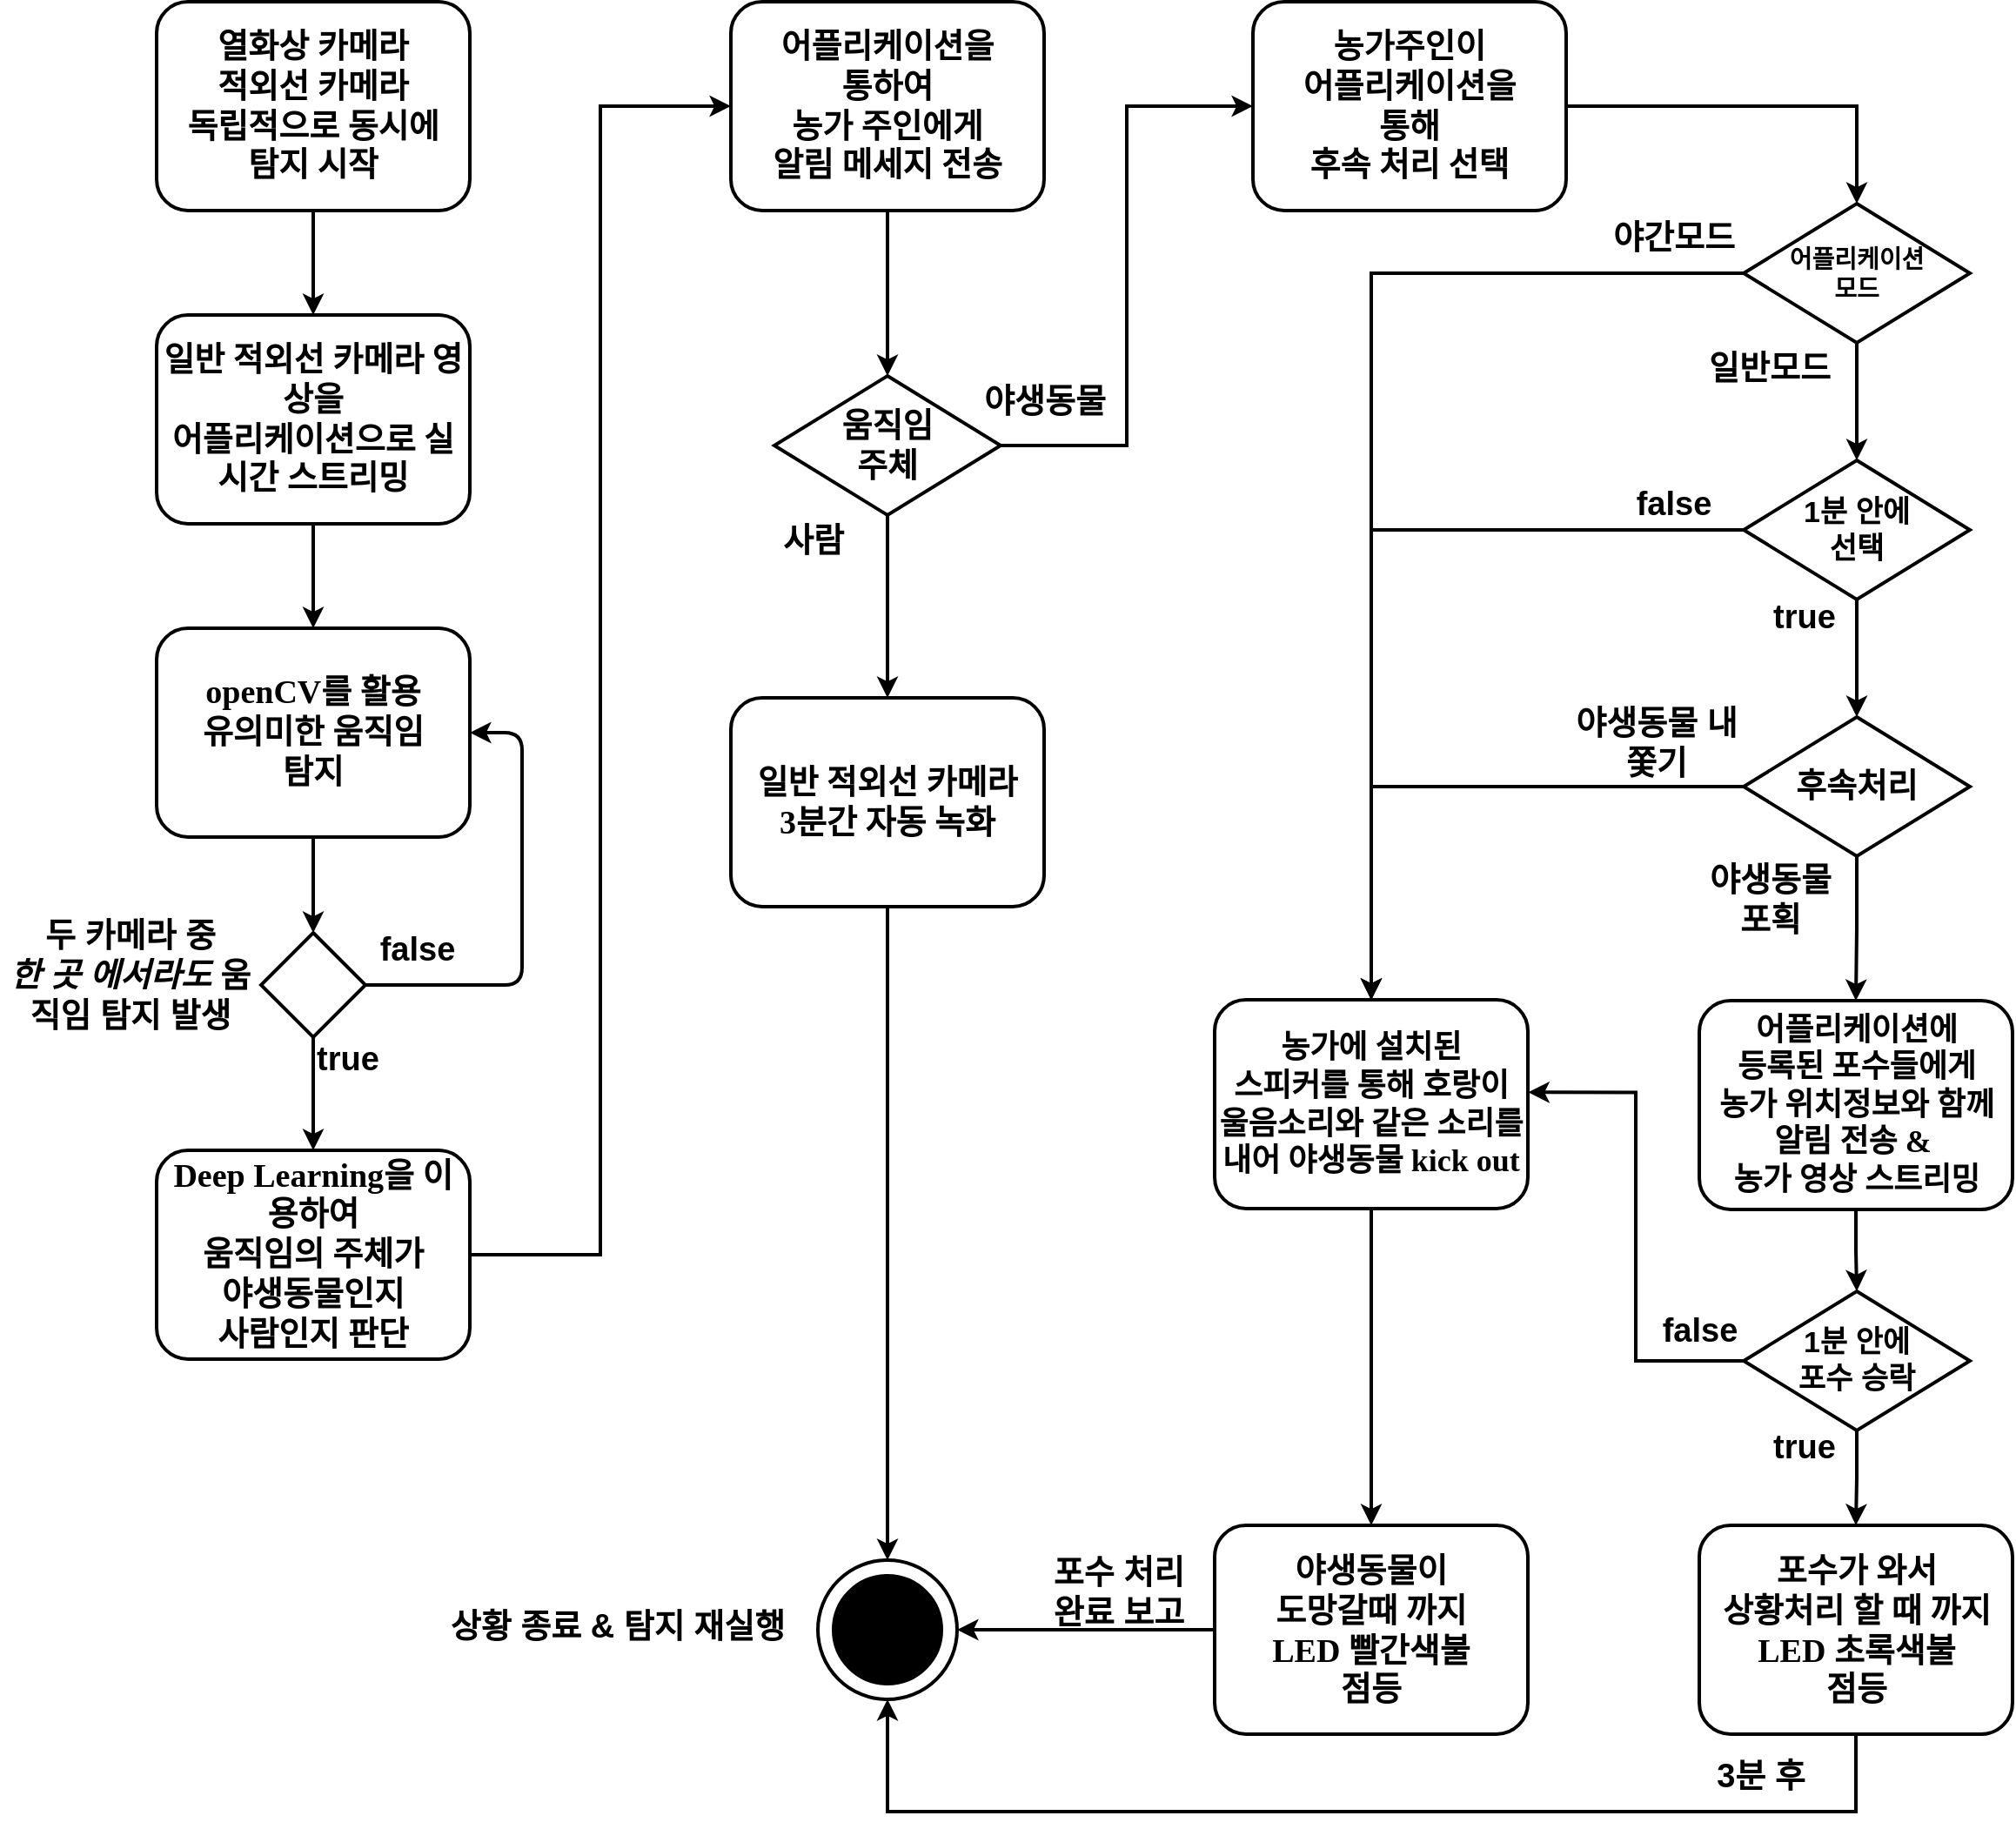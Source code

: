 <mxfile version="10.6.0" type="device"><diagram id="XDs4UFe3idEnsUkrNKZ3" name="Page-1"><mxGraphModel dx="1180" dy="1779" grid="1" gridSize="10" guides="1" tooltips="1" connect="1" arrows="1" fold="1" page="1" pageScale="1" pageWidth="827" pageHeight="1169" math="0" shadow="0"><root><mxCell id="0"/><mxCell id="1" parent="0"/><mxCell id="oJjzqGof7yWvN7IktxfQ-36" value="" style="edgeStyle=orthogonalEdgeStyle;rounded=0;orthogonalLoop=1;jettySize=auto;html=1;strokeWidth=2;" parent="1" source="XMaDD3yw1mgaZYednRcY-1" target="oJjzqGof7yWvN7IktxfQ-35" edge="1"><mxGeometry relative="1" as="geometry"/></mxCell><mxCell id="XMaDD3yw1mgaZYednRcY-1" value="&lt;font style=&quot;font-size: 19px&quot;&gt;&lt;b&gt;열화상 카메라&lt;br&gt;적외선 카메라&lt;br&gt;독립적으로 동시에&lt;br&gt;탐지 시작&lt;/b&gt;&lt;/font&gt;&lt;br&gt;" style="rounded=1;whiteSpace=wrap;html=1;shadow=0;labelBackgroundColor=none;strokeColor=#000000;strokeWidth=2;fillColor=#ffffff;fontFamily=Verdana;fontSize=12;fontColor=#000000;align=center;" parent="1" vertex="1"><mxGeometry x="340" y="-330" width="180" height="120" as="geometry"/></mxCell><mxCell id="oJjzqGof7yWvN7IktxfQ-37" value="" style="edgeStyle=orthogonalEdgeStyle;rounded=0;orthogonalLoop=1;jettySize=auto;html=1;strokeWidth=2;" parent="1" source="oJjzqGof7yWvN7IktxfQ-35" target="XMaDD3yw1mgaZYednRcY-2" edge="1"><mxGeometry relative="1" as="geometry"/></mxCell><mxCell id="oJjzqGof7yWvN7IktxfQ-35" value="&lt;font style=&quot;font-size: 19px&quot;&gt;&lt;b&gt;일반 적외선 카메라 영상을 &lt;br&gt;어플리케이션으로 실시간 스트리밍&lt;/b&gt;&lt;/font&gt;&lt;br&gt;" style="rounded=1;whiteSpace=wrap;html=1;shadow=0;labelBackgroundColor=none;strokeColor=#000000;strokeWidth=2;fillColor=#ffffff;fontFamily=Verdana;fontSize=12;fontColor=#000000;align=center;" parent="1" vertex="1"><mxGeometry x="340" y="-150" width="180" height="120" as="geometry"/></mxCell><mxCell id="XMaDD3yw1mgaZYednRcY-5" value="" style="edgeStyle=orthogonalEdgeStyle;rounded=0;orthogonalLoop=1;jettySize=auto;html=1;exitX=0.5;exitY=1;exitDx=0;exitDy=0;strokeWidth=2;" parent="1" source="XMaDD3yw1mgaZYednRcY-8" target="XMaDD3yw1mgaZYednRcY-4" edge="1"><mxGeometry relative="1" as="geometry"><mxPoint x="440" y="360" as="sourcePoint"/></mxGeometry></mxCell><mxCell id="XMaDD3yw1mgaZYednRcY-9" value="" style="edgeStyle=orthogonalEdgeStyle;rounded=0;orthogonalLoop=1;jettySize=auto;html=1;strokeWidth=2;" parent="1" source="XMaDD3yw1mgaZYednRcY-2" target="XMaDD3yw1mgaZYednRcY-8" edge="1"><mxGeometry relative="1" as="geometry"/></mxCell><mxCell id="XMaDD3yw1mgaZYednRcY-2" value="&lt;font style=&quot;font-size: 19px&quot;&gt;&lt;b&gt;openCV를 활용&lt;br&gt;유의미한 움직임 &lt;br&gt;탐지&lt;/b&gt;&lt;/font&gt;&lt;br&gt;" style="rounded=1;whiteSpace=wrap;html=1;shadow=0;labelBackgroundColor=none;strokeColor=#000000;strokeWidth=2;fillColor=#ffffff;fontFamily=Verdana;fontSize=12;fontColor=#000000;align=center;" parent="1" vertex="1"><mxGeometry x="340" y="30" width="180" height="120" as="geometry"/></mxCell><mxCell id="8-bhGZjvUHgWmGq_ny1R-2" value="" style="edgeStyle=orthogonalEdgeStyle;rounded=0;orthogonalLoop=1;jettySize=auto;html=1;entryX=0;entryY=0.5;entryDx=0;entryDy=0;strokeWidth=2;" parent="1" source="XMaDD3yw1mgaZYednRcY-4" target="XMaDD3yw1mgaZYednRcY-14" edge="1"><mxGeometry relative="1" as="geometry"><mxPoint x="600" y="390" as="targetPoint"/></mxGeometry></mxCell><mxCell id="XMaDD3yw1mgaZYednRcY-4" value="&lt;font style=&quot;font-size: 19px&quot;&gt;&lt;b&gt;Deep Learning을 이용하여 &lt;br&gt;움직임의 주체가 &lt;br&gt;야생동물인지 &lt;br&gt;사람인지 판단&lt;/b&gt;&lt;/font&gt;" style="rounded=1;whiteSpace=wrap;html=1;shadow=0;labelBackgroundColor=none;strokeColor=#000000;strokeWidth=2;fillColor=#ffffff;fontFamily=Verdana;fontSize=12;fontColor=#000000;align=center;" parent="1" vertex="1"><mxGeometry x="340" y="330" width="180" height="120" as="geometry"/></mxCell><mxCell id="8-bhGZjvUHgWmGq_ny1R-4" value="" style="edgeStyle=orthogonalEdgeStyle;rounded=0;orthogonalLoop=1;jettySize=auto;html=1;strokeWidth=2;entryX=0.5;entryY=0;entryDx=0;entryDy=0;" parent="1" source="XMaDD3yw1mgaZYednRcY-14" target="XMaDD3yw1mgaZYednRcY-16" edge="1"><mxGeometry relative="1" as="geometry"><mxPoint x="760" y="-130" as="targetPoint"/></mxGeometry></mxCell><mxCell id="XMaDD3yw1mgaZYednRcY-14" value="&lt;font style=&quot;font-size: 19px&quot;&gt;&lt;b&gt;어플리케이션을&lt;br&gt;통하여&lt;br&gt;농가 주인에게&lt;br&gt;알림 메세지 전송&lt;/b&gt;&lt;/font&gt;&lt;br&gt;" style="rounded=1;whiteSpace=wrap;html=1;shadow=0;labelBackgroundColor=none;strokeColor=#000000;strokeWidth=2;fillColor=#ffffff;fontFamily=Verdana;fontSize=12;fontColor=#000000;align=center;" parent="1" vertex="1"><mxGeometry x="670" y="-330" width="180" height="120" as="geometry"/></mxCell><mxCell id="XMaDD3yw1mgaZYednRcY-8" value="" style="rhombus;whiteSpace=wrap;html=1;strokeWidth=2;" parent="1" vertex="1"><mxGeometry x="400" y="205" width="60" height="60" as="geometry"/></mxCell><mxCell id="XMaDD3yw1mgaZYednRcY-10" value="" style="endArrow=classic;html=1;exitX=1;exitY=0.5;exitDx=0;exitDy=0;entryX=1;entryY=0.5;entryDx=0;entryDy=0;strokeWidth=2;" parent="1" source="XMaDD3yw1mgaZYednRcY-8" target="XMaDD3yw1mgaZYednRcY-2" edge="1"><mxGeometry width="50" height="50" relative="1" as="geometry"><mxPoint x="580" y="290" as="sourcePoint"/><mxPoint x="630" y="240" as="targetPoint"/><Array as="points"><mxPoint x="550" y="235"/><mxPoint x="550" y="90"/></Array></mxGeometry></mxCell><mxCell id="XMaDD3yw1mgaZYednRcY-11" value="&lt;font style=&quot;font-size: 19px&quot;&gt;&lt;b&gt;두 카메라 중 &lt;br&gt;&lt;i&gt;한 곳 에서라도&lt;/i&gt; 움직임 탐지 발생&lt;/b&gt;&lt;/font&gt;" style="text;html=1;strokeColor=none;fillColor=none;align=center;verticalAlign=middle;whiteSpace=wrap;rounded=0;" parent="1" vertex="1"><mxGeometry x="250" y="220" width="150" height="20" as="geometry"/></mxCell><mxCell id="XMaDD3yw1mgaZYednRcY-12" value="&lt;b&gt;false&lt;/b&gt;" style="text;html=1;strokeColor=none;fillColor=none;align=center;verticalAlign=middle;whiteSpace=wrap;rounded=0;fontSize=19;" parent="1" vertex="1"><mxGeometry x="470" y="205" width="40" height="20" as="geometry"/></mxCell><mxCell id="XMaDD3yw1mgaZYednRcY-13" value="&lt;font style=&quot;font-size: 19px&quot;&gt;&lt;b&gt;true&lt;/b&gt;&lt;/font&gt;" style="text;html=1;strokeColor=none;fillColor=none;align=center;verticalAlign=middle;whiteSpace=wrap;rounded=0;" parent="1" vertex="1"><mxGeometry x="430" y="267.5" width="40" height="20" as="geometry"/></mxCell><mxCell id="XMaDD3yw1mgaZYednRcY-32" value="" style="edgeStyle=orthogonalEdgeStyle;rounded=0;orthogonalLoop=1;jettySize=auto;html=1;entryX=0;entryY=0.5;entryDx=0;entryDy=0;strokeWidth=2;" parent="1" source="XMaDD3yw1mgaZYednRcY-16" target="XMaDD3yw1mgaZYednRcY-26" edge="1"><mxGeometry relative="1" as="geometry"><mxPoint x="575" y="430" as="targetPoint"/></mxGeometry></mxCell><mxCell id="8-bhGZjvUHgWmGq_ny1R-6" value="" style="edgeStyle=orthogonalEdgeStyle;rounded=0;orthogonalLoop=1;jettySize=auto;html=1;strokeWidth=2;entryX=0.5;entryY=0;entryDx=0;entryDy=0;" parent="1" source="XMaDD3yw1mgaZYednRcY-16" target="XMaDD3yw1mgaZYednRcY-22" edge="1"><mxGeometry relative="1" as="geometry"><mxPoint x="760" y="45" as="targetPoint"/></mxGeometry></mxCell><mxCell id="XMaDD3yw1mgaZYednRcY-16" value="&lt;font style=&quot;font-size: 19px&quot;&gt;&lt;b&gt;움직임 &lt;br&gt;주체&lt;/b&gt;&lt;/font&gt;" style="rhombus;whiteSpace=wrap;html=1;strokeWidth=2;" parent="1" vertex="1"><mxGeometry x="695" y="-115" width="130" height="80" as="geometry"/></mxCell><mxCell id="8-bhGZjvUHgWmGq_ny1R-11" value="" style="edgeStyle=orthogonalEdgeStyle;rounded=0;orthogonalLoop=1;jettySize=auto;html=1;strokeWidth=2;entryX=0.5;entryY=0;entryDx=0;entryDy=0;" parent="1" source="XMaDD3yw1mgaZYednRcY-22" target="e6UDAhUltYAGz7xFA6i--5" edge="1"><mxGeometry relative="1" as="geometry"><mxPoint x="760" y="225" as="targetPoint"/></mxGeometry></mxCell><mxCell id="XMaDD3yw1mgaZYednRcY-22" value="&lt;font style=&quot;font-size: 19px&quot;&gt;&lt;b&gt;일반 적외선 카메라&lt;br&gt;3분간 자동 녹화&lt;/b&gt;&lt;/font&gt;&lt;br&gt;" style="rounded=1;whiteSpace=wrap;html=1;shadow=0;labelBackgroundColor=none;strokeColor=#000000;strokeWidth=2;fillColor=#ffffff;fontFamily=Verdana;fontSize=12;fontColor=#000000;align=center;" parent="1" vertex="1"><mxGeometry x="670" y="70" width="180" height="120" as="geometry"/></mxCell><mxCell id="XMaDD3yw1mgaZYednRcY-25" value="&lt;font style=&quot;font-size: 19px&quot;&gt;&lt;b&gt;사람&lt;/b&gt;&lt;/font&gt;" style="text;html=1;strokeColor=none;fillColor=none;align=center;verticalAlign=middle;whiteSpace=wrap;rounded=0;" parent="1" vertex="1"><mxGeometry x="695" y="-30" width="45" height="20" as="geometry"/></mxCell><mxCell id="XMaDD3yw1mgaZYednRcY-28" value="" style="edgeStyle=orthogonalEdgeStyle;rounded=0;orthogonalLoop=1;jettySize=auto;html=1;exitX=0.5;exitY=1;exitDx=0;exitDy=0;strokeWidth=2;" parent="1" source="oJjzqGof7yWvN7IktxfQ-11" target="XMaDD3yw1mgaZYednRcY-27" edge="1"><mxGeometry relative="1" as="geometry"><mxPoint x="1297" y="21" as="sourcePoint"/></mxGeometry></mxCell><mxCell id="8-bhGZjvUHgWmGq_ny1R-9" value="" style="edgeStyle=orthogonalEdgeStyle;rounded=0;orthogonalLoop=1;jettySize=auto;html=1;strokeWidth=2;entryX=0.5;entryY=0;entryDx=0;entryDy=0;" parent="1" source="XMaDD3yw1mgaZYednRcY-26" target="oJjzqGof7yWvN7IktxfQ-12" edge="1"><mxGeometry relative="1" as="geometry"><mxPoint x="1230" y="-270" as="targetPoint"/></mxGeometry></mxCell><mxCell id="XMaDD3yw1mgaZYednRcY-26" value="&lt;font style=&quot;font-size: 19px&quot;&gt;&lt;b&gt;농가주인이 &lt;br&gt;어플리케이션을 &lt;br&gt;통해&lt;br&gt;후속 처리 선택&lt;/b&gt;&lt;/font&gt;&lt;br&gt;" style="rounded=1;whiteSpace=wrap;html=1;shadow=0;labelBackgroundColor=none;strokeColor=#000000;strokeWidth=2;fillColor=#ffffff;fontFamily=Verdana;fontSize=12;fontColor=#000000;align=center;" parent="1" vertex="1"><mxGeometry x="970" y="-330" width="180" height="120" as="geometry"/></mxCell><mxCell id="XMaDD3yw1mgaZYednRcY-36" value="" style="edgeStyle=orthogonalEdgeStyle;rounded=0;orthogonalLoop=1;jettySize=auto;html=1;strokeWidth=2;" parent="1" source="XMaDD3yw1mgaZYednRcY-27" target="oJjzqGof7yWvN7IktxfQ-2" edge="1"><mxGeometry relative="1" as="geometry"><mxPoint x="1297" y="171" as="targetPoint"/></mxGeometry></mxCell><mxCell id="XMaDD3yw1mgaZYednRcY-38" value="" style="edgeStyle=orthogonalEdgeStyle;rounded=0;orthogonalLoop=1;jettySize=auto;html=1;entryX=0.5;entryY=0;entryDx=0;entryDy=0;strokeWidth=2;" parent="1" source="XMaDD3yw1mgaZYednRcY-27" target="oJjzqGof7yWvN7IktxfQ-1" edge="1"><mxGeometry relative="1" as="geometry"><mxPoint x="1487" y="171" as="targetPoint"/></mxGeometry></mxCell><mxCell id="XMaDD3yw1mgaZYednRcY-27" value="&lt;font style=&quot;font-size: 19px&quot;&gt;&lt;b&gt;후속처리&lt;/b&gt;&lt;/font&gt;" style="rhombus;whiteSpace=wrap;html=1;strokeWidth=2;" parent="1" vertex="1"><mxGeometry x="1252" y="81" width="130" height="80" as="geometry"/></mxCell><mxCell id="XMaDD3yw1mgaZYednRcY-33" value="&lt;font style=&quot;font-size: 19px&quot;&gt;&lt;b&gt;야생동물&lt;/b&gt;&lt;/font&gt;" style="text;html=1;strokeColor=none;fillColor=none;align=center;verticalAlign=middle;whiteSpace=wrap;rounded=0;" parent="1" vertex="1"><mxGeometry x="807.5" y="-110" width="85" height="20" as="geometry"/></mxCell><mxCell id="XMaDD3yw1mgaZYednRcY-42" value="&lt;font style=&quot;font-size: 19px&quot;&gt;&lt;b&gt;야생동물 포획&lt;/b&gt;&lt;/font&gt;" style="text;html=1;strokeColor=none;fillColor=none;align=center;verticalAlign=middle;whiteSpace=wrap;rounded=0;" parent="1" vertex="1"><mxGeometry x="1227" y="168.5" width="81" height="35" as="geometry"/></mxCell><mxCell id="XMaDD3yw1mgaZYednRcY-43" value="&lt;font style=&quot;font-size: 19px&quot;&gt;&lt;b&gt;야생동물 내쫓기&lt;/b&gt;&lt;/font&gt;" style="text;html=1;strokeColor=none;fillColor=none;align=center;verticalAlign=middle;whiteSpace=wrap;rounded=0;" parent="1" vertex="1"><mxGeometry x="1152" y="86" width="100" height="20" as="geometry"/></mxCell><mxCell id="8-bhGZjvUHgWmGq_ny1R-16" value="" style="edgeStyle=orthogonalEdgeStyle;rounded=0;orthogonalLoop=1;jettySize=auto;html=1;strokeWidth=2;entryX=0.5;entryY=0;entryDx=0;entryDy=0;" parent="1" source="oJjzqGof7yWvN7IktxfQ-1" target="oJjzqGof7yWvN7IktxfQ-32" edge="1"><mxGeometry relative="1" as="geometry"><mxPoint x="1038" y="443.5" as="targetPoint"/></mxGeometry></mxCell><mxCell id="oJjzqGof7yWvN7IktxfQ-1" value="&lt;font style=&quot;font-size: 18px&quot;&gt;&lt;b&gt;농가에 설치된 &lt;br&gt;스피커를 통해 호랑이 울음소리와 같은 소리를 내어 야생동물 kick out&lt;/b&gt;&lt;/font&gt;" style="rounded=1;whiteSpace=wrap;html=1;shadow=0;labelBackgroundColor=none;strokeColor=#000000;strokeWidth=2;fillColor=#ffffff;fontFamily=Verdana;fontSize=12;fontColor=#000000;align=center;" parent="1" vertex="1"><mxGeometry x="948" y="243.5" width="180" height="120" as="geometry"/></mxCell><mxCell id="8-bhGZjvUHgWmGq_ny1R-18" value="" style="edgeStyle=orthogonalEdgeStyle;rounded=0;orthogonalLoop=1;jettySize=auto;html=1;strokeWidth=2;entryX=1;entryY=0.5;entryDx=0;entryDy=0;" parent="1" source="oJjzqGof7yWvN7IktxfQ-32" target="e6UDAhUltYAGz7xFA6i--5" edge="1"><mxGeometry relative="1" as="geometry"><mxPoint x="868" y="605.5" as="targetPoint"/></mxGeometry></mxCell><mxCell id="oJjzqGof7yWvN7IktxfQ-32" value="&lt;font style=&quot;font-size: 19px&quot;&gt;&lt;b&gt;야생동물이 &lt;br&gt;도망갈때 까지 &lt;br&gt;LED 빨간색불 &lt;br&gt;점등&lt;/b&gt;&lt;/font&gt;" style="rounded=1;whiteSpace=wrap;html=1;shadow=0;labelBackgroundColor=none;strokeColor=#000000;strokeWidth=2;fillColor=#ffffff;fontFamily=Verdana;fontSize=12;fontColor=#000000;align=center;" parent="1" vertex="1"><mxGeometry x="948" y="545.5" width="180" height="120" as="geometry"/></mxCell><mxCell id="oJjzqGof7yWvN7IktxfQ-20" value="" style="edgeStyle=orthogonalEdgeStyle;rounded=0;orthogonalLoop=1;jettySize=auto;html=1;entryX=0.5;entryY=0;entryDx=0;entryDy=0;strokeWidth=2;" parent="1" source="oJjzqGof7yWvN7IktxfQ-2" target="oJjzqGof7yWvN7IktxfQ-22" edge="1"><mxGeometry relative="1" as="geometry"><mxPoint x="1297" y="331" as="targetPoint"/></mxGeometry></mxCell><mxCell id="oJjzqGof7yWvN7IktxfQ-2" value="&lt;font style=&quot;font-size: 18px&quot;&gt;&lt;b&gt;어플리케이션에&lt;br&gt;등록된 포수들에게&lt;br&gt;농가 위치정보와 함께 알림 전송 &amp;amp;&amp;nbsp;&lt;br&gt;농가 영상 스트리밍&lt;/b&gt;&lt;/font&gt;&lt;br&gt;" style="rounded=1;whiteSpace=wrap;html=1;shadow=0;labelBackgroundColor=none;strokeColor=#000000;strokeWidth=2;fillColor=#ffffff;fontFamily=Verdana;fontSize=12;fontColor=#000000;align=center;" parent="1" vertex="1"><mxGeometry x="1226.5" y="244" width="180" height="120" as="geometry"/></mxCell><mxCell id="oJjzqGof7yWvN7IktxfQ-5" value="" style="edgeStyle=orthogonalEdgeStyle;rounded=0;orthogonalLoop=1;jettySize=auto;html=1;entryX=0.5;entryY=0;entryDx=0;entryDy=0;strokeWidth=2;" parent="1" source="oJjzqGof7yWvN7IktxfQ-12" target="oJjzqGof7yWvN7IktxfQ-11" edge="1"><mxGeometry relative="1" as="geometry"><mxPoint x="1297" y="-174" as="sourcePoint"/><mxPoint x="1297" y="-124" as="targetPoint"/></mxGeometry></mxCell><mxCell id="oJjzqGof7yWvN7IktxfQ-10" value="" style="edgeStyle=orthogonalEdgeStyle;rounded=0;orthogonalLoop=1;jettySize=auto;html=1;entryX=0.5;entryY=0;entryDx=0;entryDy=0;exitX=0;exitY=0.5;exitDx=0;exitDy=0;strokeWidth=2;" parent="1" source="oJjzqGof7yWvN7IktxfQ-11" target="oJjzqGof7yWvN7IktxfQ-1" edge="1"><mxGeometry relative="1" as="geometry"><mxPoint x="1497" y="41" as="sourcePoint"/><mxPoint x="1497" y="116" as="targetPoint"/></mxGeometry></mxCell><mxCell id="oJjzqGof7yWvN7IktxfQ-11" value="&lt;font style=&quot;font-size: 17px&quot;&gt;&lt;b&gt;1분 안에 &lt;br&gt;선택&lt;/b&gt;&lt;/font&gt;" style="rhombus;whiteSpace=wrap;html=1;strokeWidth=2;" parent="1" vertex="1"><mxGeometry x="1252" y="-66.5" width="130" height="80" as="geometry"/></mxCell><mxCell id="oJjzqGof7yWvN7IktxfQ-12" value="&lt;font style=&quot;font-size: 14px&quot;&gt;&lt;b&gt;어플리케이션&lt;br&gt;모드&lt;/b&gt;&lt;/font&gt;&lt;br&gt;" style="rhombus;whiteSpace=wrap;html=1;strokeWidth=2;" parent="1" vertex="1"><mxGeometry x="1252" y="-214" width="130" height="80" as="geometry"/></mxCell><mxCell id="oJjzqGof7yWvN7IktxfQ-14" value="" style="edgeStyle=orthogonalEdgeStyle;rounded=0;orthogonalLoop=1;jettySize=auto;html=1;entryX=0.5;entryY=0;entryDx=0;entryDy=0;exitX=0;exitY=0.5;exitDx=0;exitDy=0;strokeWidth=2;" parent="1" source="oJjzqGof7yWvN7IktxfQ-12" target="oJjzqGof7yWvN7IktxfQ-1" edge="1"><mxGeometry relative="1" as="geometry"><mxPoint x="1364.5" y="-44" as="sourcePoint"/><mxPoint x="1509.5" y="121" as="targetPoint"/></mxGeometry></mxCell><mxCell id="oJjzqGof7yWvN7IktxfQ-15" value="&lt;font style=&quot;font-size: 19px&quot;&gt;&lt;b&gt;야간모드&lt;/b&gt;&lt;/font&gt;" style="text;html=1;strokeColor=none;fillColor=none;align=center;verticalAlign=middle;whiteSpace=wrap;rounded=0;" parent="1" vertex="1"><mxGeometry x="1172" y="-204" width="80" height="20" as="geometry"/></mxCell><mxCell id="oJjzqGof7yWvN7IktxfQ-16" value="&lt;font style=&quot;font-size: 19px&quot;&gt;&lt;b&gt;일반모드&lt;/b&gt;&lt;/font&gt;" style="text;html=1;strokeColor=none;fillColor=none;align=center;verticalAlign=middle;whiteSpace=wrap;rounded=0;" parent="1" vertex="1"><mxGeometry x="1226.5" y="-134" width="80" height="30" as="geometry"/></mxCell><mxCell id="oJjzqGof7yWvN7IktxfQ-17" value="&lt;font style=&quot;font-size: 19px&quot;&gt;&lt;b&gt;true&lt;/b&gt;&lt;/font&gt;" style="text;html=1;strokeColor=none;fillColor=none;align=center;verticalAlign=middle;whiteSpace=wrap;rounded=0;" parent="1" vertex="1"><mxGeometry x="1267" y="13.5" width="40" height="20" as="geometry"/></mxCell><mxCell id="oJjzqGof7yWvN7IktxfQ-18" value="&lt;font style=&quot;font-size: 19px&quot;&gt;&lt;b&gt;false&lt;/b&gt;&lt;/font&gt;" style="text;html=1;strokeColor=none;fillColor=none;align=center;verticalAlign=middle;whiteSpace=wrap;rounded=0;" parent="1" vertex="1"><mxGeometry x="1192" y="-51" width="40" height="20" as="geometry"/></mxCell><mxCell id="oJjzqGof7yWvN7IktxfQ-29" value="" style="edgeStyle=orthogonalEdgeStyle;rounded=0;orthogonalLoop=1;jettySize=auto;html=1;entryX=0.5;entryY=0;entryDx=0;entryDy=0;strokeWidth=2;" parent="1" source="oJjzqGof7yWvN7IktxfQ-22" target="oJjzqGof7yWvN7IktxfQ-30" edge="1"><mxGeometry relative="1" as="geometry"><mxPoint x="1302.5" y="550.5" as="targetPoint"/></mxGeometry></mxCell><mxCell id="8-bhGZjvUHgWmGq_ny1R-13" value="" style="edgeStyle=orthogonalEdgeStyle;rounded=0;orthogonalLoop=1;jettySize=auto;html=1;strokeWidth=2;entryX=1.001;entryY=0.443;entryDx=0;entryDy=0;entryPerimeter=0;" parent="1" source="oJjzqGof7yWvN7IktxfQ-22" target="oJjzqGof7yWvN7IktxfQ-1" edge="1"><mxGeometry relative="1" as="geometry"><mxPoint x="1172" y="451" as="targetPoint"/></mxGeometry></mxCell><mxCell id="oJjzqGof7yWvN7IktxfQ-22" value="&lt;font style=&quot;font-size: 17px&quot;&gt;&lt;b&gt;1분 안에&lt;br&gt;포수 승락&lt;/b&gt;&lt;/font&gt;&lt;br&gt;" style="rhombus;whiteSpace=wrap;html=1;strokeWidth=2;" parent="1" vertex="1"><mxGeometry x="1252" y="411" width="130" height="80" as="geometry"/></mxCell><mxCell id="oJjzqGof7yWvN7IktxfQ-27" value="&lt;font style=&quot;font-size: 19px&quot;&gt;&lt;b&gt;false&lt;/b&gt;&lt;/font&gt;" style="text;html=1;strokeColor=none;fillColor=none;align=center;verticalAlign=middle;whiteSpace=wrap;rounded=0;" parent="1" vertex="1"><mxGeometry x="1206.5" y="423.5" width="40" height="20" as="geometry"/></mxCell><mxCell id="8-bhGZjvUHgWmGq_ny1R-20" value="" style="edgeStyle=orthogonalEdgeStyle;rounded=0;orthogonalLoop=1;jettySize=auto;html=1;strokeWidth=2;entryX=0.5;entryY=1;entryDx=0;entryDy=0;" parent="1" source="oJjzqGof7yWvN7IktxfQ-30" target="e6UDAhUltYAGz7xFA6i--5" edge="1"><mxGeometry relative="1" as="geometry"><mxPoint x="1316.5" y="745.5" as="targetPoint"/><Array as="points"><mxPoint x="1317" y="710"/><mxPoint x="760" y="710"/></Array></mxGeometry></mxCell><mxCell id="oJjzqGof7yWvN7IktxfQ-30" value="&lt;font style=&quot;font-size: 19px&quot;&gt;&lt;b&gt;포수가 와서 &lt;br&gt;상황처리 할 때 까지 LED 초록색불 &lt;br&gt;점등&lt;/b&gt;&lt;/font&gt;&lt;br&gt;" style="rounded=1;whiteSpace=wrap;html=1;shadow=0;labelBackgroundColor=none;strokeColor=#000000;strokeWidth=2;fillColor=#ffffff;fontFamily=Verdana;fontSize=12;fontColor=#000000;align=center;" parent="1" vertex="1"><mxGeometry x="1226.5" y="545.5" width="180" height="120" as="geometry"/></mxCell><mxCell id="oJjzqGof7yWvN7IktxfQ-31" value="&lt;font style=&quot;font-size: 19px&quot;&gt;&lt;b&gt;true&lt;/b&gt;&lt;/font&gt;" style="text;html=1;strokeColor=none;fillColor=none;align=center;verticalAlign=middle;whiteSpace=wrap;rounded=0;" parent="1" vertex="1"><mxGeometry x="1266.5" y="491" width="40" height="20" as="geometry"/></mxCell><mxCell id="oJjzqGof7yWvN7IktxfQ-47" value="&lt;font style=&quot;font-size: 19px&quot;&gt;&lt;b&gt;3분 후&lt;/b&gt;&lt;/font&gt;" style="text;html=1;strokeColor=none;fillColor=none;align=center;verticalAlign=middle;whiteSpace=wrap;rounded=0;" parent="1" vertex="1"><mxGeometry x="1227" y="680" width="70" height="20" as="geometry"/></mxCell><mxCell id="oJjzqGof7yWvN7IktxfQ-48" value="&lt;font style=&quot;font-size: 19px&quot;&gt;&lt;b&gt;포수 처리완료 보고&lt;/b&gt;&lt;/font&gt;" style="text;html=1;strokeColor=none;fillColor=none;align=center;verticalAlign=middle;whiteSpace=wrap;rounded=0;" parent="1" vertex="1"><mxGeometry x="847.5" y="574" width="90" height="20" as="geometry"/></mxCell><mxCell id="oJjzqGof7yWvN7IktxfQ-49" value="&lt;font style=&quot;font-size: 19px&quot;&gt;&lt;b&gt;상황 종료 &amp;amp; 탐지 재실행&lt;/b&gt;&lt;/font&gt;" style="text;html=1;strokeColor=none;fillColor=none;align=center;verticalAlign=middle;whiteSpace=wrap;rounded=0;" parent="1" vertex="1"><mxGeometry x="500" y="584" width="210" height="40" as="geometry"/></mxCell><mxCell id="e6UDAhUltYAGz7xFA6i--8" value="" style="group" parent="1" vertex="1" connectable="0"><mxGeometry x="720" y="565.5" width="80" height="80" as="geometry"/></mxCell><mxCell id="e6UDAhUltYAGz7xFA6i--5" value="" style="ellipse;whiteSpace=wrap;html=1;aspect=fixed;strokeWidth=2;fontSize=19;" parent="e6UDAhUltYAGz7xFA6i--8" vertex="1"><mxGeometry width="80" height="80" as="geometry"/></mxCell><mxCell id="e6UDAhUltYAGz7xFA6i--6" value="" style="ellipse;whiteSpace=wrap;html=1;aspect=fixed;strokeWidth=2;fontSize=19;fillColor=#000000;" parent="e6UDAhUltYAGz7xFA6i--8" vertex="1"><mxGeometry x="9" y="9" width="62" height="62" as="geometry"/></mxCell></root></mxGraphModel></diagram></mxfile>
